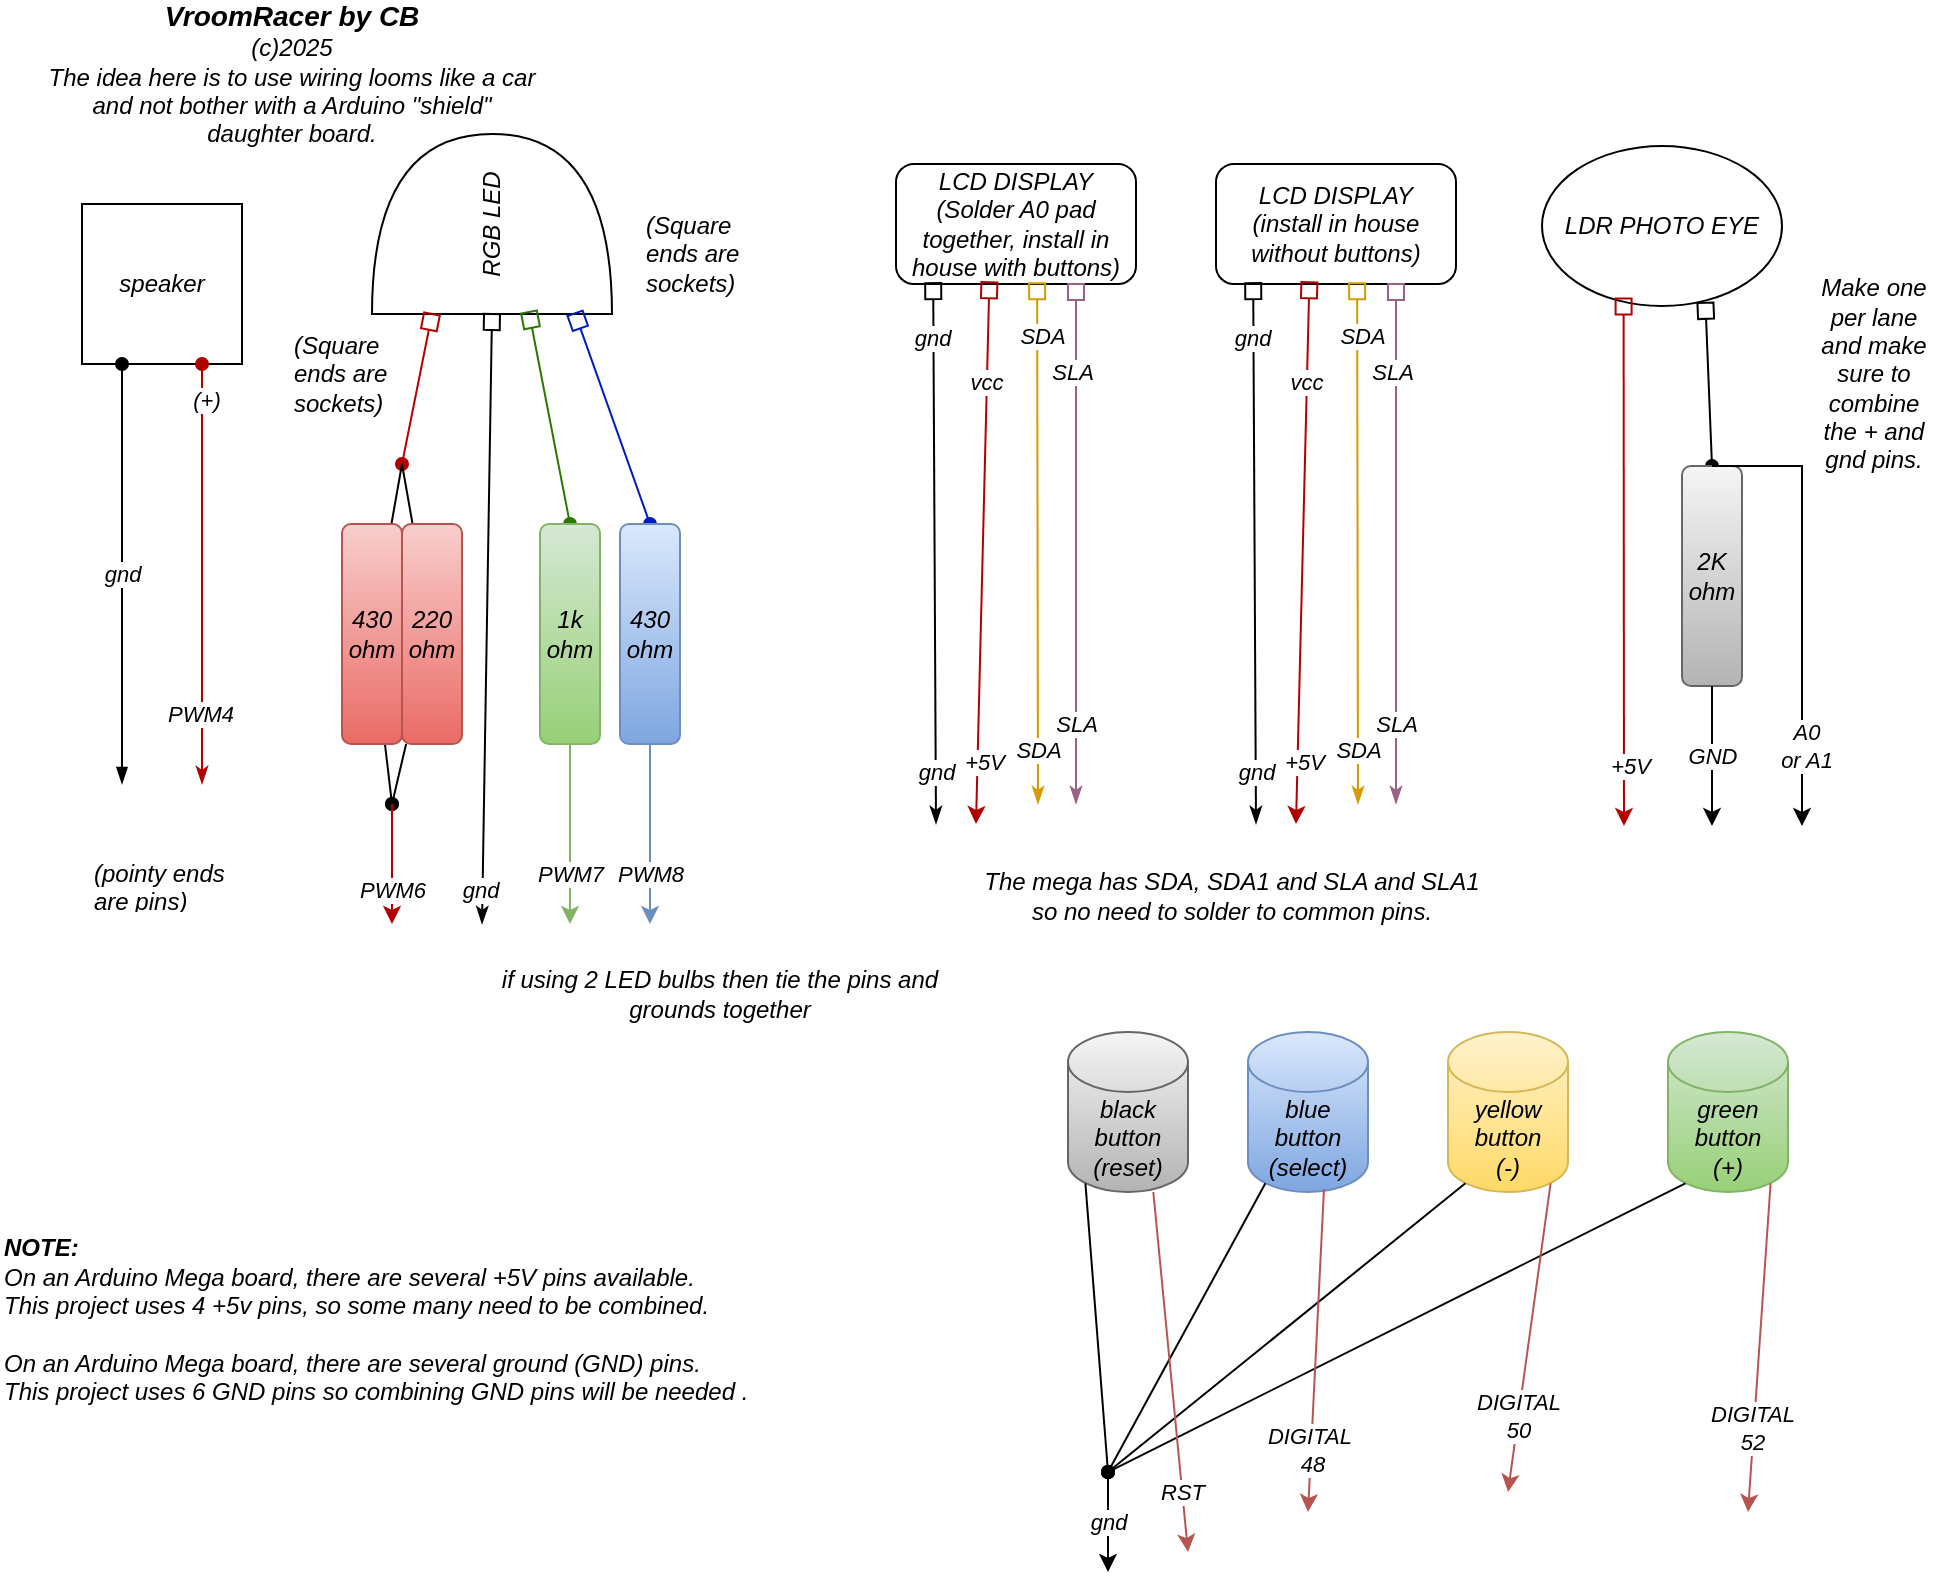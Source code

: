 <mxfile version="26.0.11">
  <diagram name="Page-1" id="7e0a89b8-554c-2b80-1dc8-d5c74ca68de4">
    <mxGraphModel dx="1123" dy="650" grid="1" gridSize="10" guides="1" tooltips="1" connect="1" arrows="1" fold="1" page="1" pageScale="1" pageWidth="1100" pageHeight="850" background="none" math="0" shadow="0">
      <root>
        <mxCell id="0" />
        <mxCell id="1" parent="0" />
        <mxCell id="Iguv0Rym8qk7PCE48m6h-1" value="&lt;div&gt;&lt;br&gt;&lt;/div&gt;speaker&lt;div&gt;&lt;br&gt;&lt;/div&gt;" style="whiteSpace=wrap;html=1;aspect=fixed;fontStyle=2" parent="1" vertex="1">
          <mxGeometry x="74" y="119" width="80" height="80" as="geometry" />
        </mxCell>
        <mxCell id="Iguv0Rym8qk7PCE48m6h-2" value="gnd" style="endArrow=oval;html=1;rounded=0;entryX=0.25;entryY=1;entryDx=0;entryDy=0;startArrow=blockThin;startFill=1;endFill=1;fontStyle=2" parent="1" target="Iguv0Rym8qk7PCE48m6h-1" edge="1">
          <mxGeometry width="50" height="50" relative="1" as="geometry">
            <mxPoint x="94" y="409" as="sourcePoint" />
            <mxPoint x="144" y="359" as="targetPoint" />
          </mxGeometry>
        </mxCell>
        <mxCell id="Iguv0Rym8qk7PCE48m6h-3" value="" style="endArrow=oval;html=1;rounded=0;entryX=0.75;entryY=1;entryDx=0;entryDy=0;fillColor=#e51400;strokeColor=#B20000;startArrow=classicThin;startFill=1;endFill=1;fontStyle=2" parent="1" target="Iguv0Rym8qk7PCE48m6h-1" edge="1">
          <mxGeometry width="50" height="50" relative="1" as="geometry">
            <mxPoint x="134" y="409" as="sourcePoint" />
            <mxPoint x="184" y="359" as="targetPoint" />
          </mxGeometry>
        </mxCell>
        <mxCell id="Iguv0Rym8qk7PCE48m6h-4" value="(+)" style="edgeLabel;html=1;align=center;verticalAlign=middle;resizable=0;points=[];fontStyle=2" parent="Iguv0Rym8qk7PCE48m6h-3" vertex="1" connectable="0">
          <mxGeometry x="0.829" y="-2" relative="1" as="geometry">
            <mxPoint as="offset" />
          </mxGeometry>
        </mxCell>
        <mxCell id="Iguv0Rym8qk7PCE48m6h-175" value="PWM4" style="edgeLabel;html=1;align=center;verticalAlign=middle;resizable=0;points=[];fontStyle=2" parent="Iguv0Rym8qk7PCE48m6h-3" vertex="1" connectable="0">
          <mxGeometry x="-0.663" y="1" relative="1" as="geometry">
            <mxPoint as="offset" />
          </mxGeometry>
        </mxCell>
        <mxCell id="Iguv0Rym8qk7PCE48m6h-7" value="RGB LED" style="shape=or;whiteSpace=wrap;html=1;rotation=-90;fontStyle=2" parent="1" vertex="1">
          <mxGeometry x="234" y="69" width="90" height="120" as="geometry" />
        </mxCell>
        <mxCell id="Iguv0Rym8qk7PCE48m6h-12" value="" style="endArrow=box;startArrow=oval;html=1;rounded=0;startFill=1;endFill=0;entryX=0;entryY=0.25;entryDx=0;entryDy=0;entryPerimeter=0;fillColor=#e51400;strokeColor=#B20000;fontStyle=2" parent="1" target="Iguv0Rym8qk7PCE48m6h-7" edge="1">
          <mxGeometry width="50" height="50" relative="1" as="geometry">
            <mxPoint x="234" y="249" as="sourcePoint" />
            <mxPoint x="224" y="209" as="targetPoint" />
          </mxGeometry>
        </mxCell>
        <mxCell id="Iguv0Rym8qk7PCE48m6h-14" value="" style="endArrow=box;startArrow=classicThin;html=1;rounded=0;startFill=1;endFill=0;entryX=0;entryY=0.5;entryDx=0;entryDy=0;entryPerimeter=0;fontStyle=2" parent="1" target="Iguv0Rym8qk7PCE48m6h-7" edge="1">
          <mxGeometry width="50" height="50" relative="1" as="geometry">
            <mxPoint x="274" y="479" as="sourcePoint" />
            <mxPoint x="244" y="219" as="targetPoint" />
          </mxGeometry>
        </mxCell>
        <mxCell id="Iguv0Rym8qk7PCE48m6h-39" value="gnd" style="edgeLabel;html=1;align=center;verticalAlign=middle;resizable=0;points=[];fontStyle=2" parent="Iguv0Rym8qk7PCE48m6h-14" vertex="1" connectable="0">
          <mxGeometry x="-0.889" y="2" relative="1" as="geometry">
            <mxPoint as="offset" />
          </mxGeometry>
        </mxCell>
        <mxCell id="Iguv0Rym8qk7PCE48m6h-15" value="" style="endArrow=box;startArrow=oval;html=1;rounded=0;startFill=1;endFill=0;entryX=0.011;entryY=0.654;entryDx=0;entryDy=0;entryPerimeter=0;fillColor=#60a917;strokeColor=#2D7600;exitX=0.5;exitY=0;exitDx=0;exitDy=0;fontStyle=2" parent="1" source="Iguv0Rym8qk7PCE48m6h-21" target="Iguv0Rym8qk7PCE48m6h-7" edge="1">
          <mxGeometry width="50" height="50" relative="1" as="geometry">
            <mxPoint x="294" y="249" as="sourcePoint" />
            <mxPoint x="264" y="219" as="targetPoint" />
          </mxGeometry>
        </mxCell>
        <mxCell id="Iguv0Rym8qk7PCE48m6h-16" value="" style="endArrow=box;startArrow=oval;html=1;rounded=0;startFill=1;endFill=0;entryX=0.004;entryY=0.846;entryDx=0;entryDy=0;entryPerimeter=0;fillColor=#0050ef;strokeColor=#001DBC;exitX=0.5;exitY=0;exitDx=0;exitDy=0;fontStyle=2" parent="1" source="Iguv0Rym8qk7PCE48m6h-22" target="Iguv0Rym8qk7PCE48m6h-7" edge="1">
          <mxGeometry width="50" height="50" relative="1" as="geometry">
            <mxPoint x="324" y="249" as="sourcePoint" />
            <mxPoint x="284" y="219" as="targetPoint" />
          </mxGeometry>
        </mxCell>
        <mxCell id="Iguv0Rym8qk7PCE48m6h-19" style="rounded=0;orthogonalLoop=1;jettySize=auto;html=1;endArrow=none;startFill=0;fontStyle=2" parent="1" source="Iguv0Rym8qk7PCE48m6h-17" edge="1">
          <mxGeometry relative="1" as="geometry">
            <mxPoint x="234" y="249" as="targetPoint" />
          </mxGeometry>
        </mxCell>
        <mxCell id="Iguv0Rym8qk7PCE48m6h-33" style="rounded=0;orthogonalLoop=1;jettySize=auto;html=1;entryX=0.5;entryY=0;entryDx=0;entryDy=0;endArrow=oval;endFill=1;fontStyle=2" parent="1" source="Iguv0Rym8qk7PCE48m6h-17" edge="1">
          <mxGeometry relative="1" as="geometry">
            <mxPoint x="229" y="419" as="targetPoint" />
          </mxGeometry>
        </mxCell>
        <mxCell id="Iguv0Rym8qk7PCE48m6h-17" value="430&lt;div&gt;ohm&lt;/div&gt;" style="rounded=1;whiteSpace=wrap;html=1;fillColor=#f8cecc;gradientColor=#ea6b66;strokeColor=#b85450;fontStyle=2" parent="1" vertex="1">
          <mxGeometry x="204" y="279" width="30" height="110" as="geometry" />
        </mxCell>
        <mxCell id="Iguv0Rym8qk7PCE48m6h-20" style="rounded=0;orthogonalLoop=1;jettySize=auto;html=1;endArrow=none;startFill=0;fontStyle=2" parent="1" source="Iguv0Rym8qk7PCE48m6h-18" edge="1">
          <mxGeometry relative="1" as="geometry">
            <mxPoint x="234" y="249" as="targetPoint" />
          </mxGeometry>
        </mxCell>
        <mxCell id="Iguv0Rym8qk7PCE48m6h-34" style="rounded=0;orthogonalLoop=1;jettySize=auto;html=1;entryX=0.5;entryY=0;entryDx=0;entryDy=0;endArrow=oval;endFill=1;fontStyle=2" parent="1" source="Iguv0Rym8qk7PCE48m6h-18" edge="1">
          <mxGeometry relative="1" as="geometry">
            <mxPoint x="229" y="419" as="targetPoint" />
          </mxGeometry>
        </mxCell>
        <mxCell id="Iguv0Rym8qk7PCE48m6h-18" value="220&lt;div&gt;ohm&lt;/div&gt;" style="rounded=1;whiteSpace=wrap;html=1;fillColor=#f8cecc;gradientColor=#ea6b66;strokeColor=#b85450;fontStyle=2" parent="1" vertex="1">
          <mxGeometry x="234" y="279" width="30" height="110" as="geometry" />
        </mxCell>
        <mxCell id="Iguv0Rym8qk7PCE48m6h-21" value="1k&lt;div&gt;ohm&lt;/div&gt;" style="rounded=1;whiteSpace=wrap;html=1;fillColor=#d5e8d4;gradientColor=#97d077;strokeColor=#82b366;fontStyle=2" parent="1" vertex="1">
          <mxGeometry x="303" y="279" width="30" height="110" as="geometry" />
        </mxCell>
        <mxCell id="Iguv0Rym8qk7PCE48m6h-22" value="430&lt;div&gt;ohm&lt;/div&gt;" style="rounded=1;whiteSpace=wrap;html=1;fillColor=#dae8fc;gradientColor=#7ea6e0;strokeColor=#6c8ebf;fontStyle=2" parent="1" vertex="1">
          <mxGeometry x="343" y="279" width="30" height="110" as="geometry" />
        </mxCell>
        <mxCell id="Iguv0Rym8qk7PCE48m6h-32" value="" style="endArrow=classic;html=1;rounded=0;fillColor=#e51400;strokeColor=#B20000;fontStyle=2" parent="1" edge="1">
          <mxGeometry width="50" height="50" relative="1" as="geometry">
            <mxPoint x="229" y="419" as="sourcePoint" />
            <mxPoint x="229" y="479" as="targetPoint" />
          </mxGeometry>
        </mxCell>
        <mxCell id="Iguv0Rym8qk7PCE48m6h-36" value="PWM6" style="edgeLabel;html=1;align=center;verticalAlign=middle;resizable=0;points=[];fontStyle=2" parent="Iguv0Rym8qk7PCE48m6h-32" vertex="1" connectable="0">
          <mxGeometry x="0.44" relative="1" as="geometry">
            <mxPoint as="offset" />
          </mxGeometry>
        </mxCell>
        <mxCell id="Iguv0Rym8qk7PCE48m6h-61" value="if using 2 LED bulbs then tie the pins and grounds together" style="text;html=1;align=center;verticalAlign=middle;whiteSpace=wrap;rounded=0;fontStyle=2" parent="1" vertex="1">
          <mxGeometry x="273" y="499" width="240" height="30" as="geometry" />
        </mxCell>
        <mxCell id="Iguv0Rym8qk7PCE48m6h-62" value="LCD DISPLAY&lt;div&gt;(Solder A0 pad together, install in house with buttons)&lt;/div&gt;" style="rounded=1;whiteSpace=wrap;html=1;fontStyle=2" parent="1" vertex="1">
          <mxGeometry x="481" y="99" width="120" height="60" as="geometry" />
        </mxCell>
        <mxCell id="Iguv0Rym8qk7PCE48m6h-64" value="(Square ends are sockets)" style="text;strokeColor=none;fillColor=none;align=left;verticalAlign=middle;spacingLeft=4;spacingRight=4;overflow=hidden;points=[[0,0.5],[1,0.5]];portConstraint=eastwest;rotatable=0;whiteSpace=wrap;html=1;fontStyle=2" parent="1" vertex="1">
          <mxGeometry x="174" y="179" width="60" height="50" as="geometry" />
        </mxCell>
        <mxCell id="Iguv0Rym8qk7PCE48m6h-65" value="&lt;span&gt;(pointy ends are pins)&lt;/span&gt;" style="text;strokeColor=none;fillColor=none;align=left;verticalAlign=middle;spacingLeft=4;spacingRight=4;overflow=hidden;points=[[0,0.5],[1,0.5]];portConstraint=eastwest;rotatable=0;whiteSpace=wrap;html=1;fontStyle=2" parent="1" vertex="1">
          <mxGeometry x="74" y="444" width="80" height="30" as="geometry" />
        </mxCell>
        <mxCell id="Iguv0Rym8qk7PCE48m6h-67" value="" style="endArrow=classic;html=1;rounded=0;fillColor=#d5e8d4;strokeColor=#82b366;exitX=0.5;exitY=1;exitDx=0;exitDy=0;gradientColor=#97d077;fontStyle=2" parent="1" source="Iguv0Rym8qk7PCE48m6h-21" edge="1">
          <mxGeometry width="50" height="50" relative="1" as="geometry">
            <mxPoint x="239" y="429" as="sourcePoint" />
            <mxPoint x="318" y="479" as="targetPoint" />
          </mxGeometry>
        </mxCell>
        <mxCell id="Iguv0Rym8qk7PCE48m6h-68" value="PWM7" style="edgeLabel;html=1;align=center;verticalAlign=middle;resizable=0;points=[];fontStyle=2" parent="Iguv0Rym8qk7PCE48m6h-67" vertex="1" connectable="0">
          <mxGeometry x="0.44" relative="1" as="geometry">
            <mxPoint as="offset" />
          </mxGeometry>
        </mxCell>
        <mxCell id="Iguv0Rym8qk7PCE48m6h-69" value="" style="endArrow=classic;html=1;rounded=0;fillColor=#dae8fc;strokeColor=#6c8ebf;exitX=0.5;exitY=1;exitDx=0;exitDy=0;gradientColor=#7ea6e0;fontStyle=2" parent="1" source="Iguv0Rym8qk7PCE48m6h-22" edge="1">
          <mxGeometry width="50" height="50" relative="1" as="geometry">
            <mxPoint x="328" y="399" as="sourcePoint" />
            <mxPoint x="358" y="479" as="targetPoint" />
          </mxGeometry>
        </mxCell>
        <mxCell id="Iguv0Rym8qk7PCE48m6h-70" value="PWM8" style="edgeLabel;html=1;align=center;verticalAlign=middle;resizable=0;points=[];fontStyle=2" parent="Iguv0Rym8qk7PCE48m6h-69" vertex="1" connectable="0">
          <mxGeometry x="0.44" relative="1" as="geometry">
            <mxPoint as="offset" />
          </mxGeometry>
        </mxCell>
        <mxCell id="Iguv0Rym8qk7PCE48m6h-108" value="(Square ends are sockets)" style="text;strokeColor=none;fillColor=none;align=left;verticalAlign=middle;spacingLeft=4;spacingRight=4;overflow=hidden;points=[[0,0.5],[1,0.5]];portConstraint=eastwest;rotatable=0;whiteSpace=wrap;html=1;fontStyle=2" parent="1" vertex="1">
          <mxGeometry x="350" y="119" width="60" height="50" as="geometry" />
        </mxCell>
        <mxCell id="Iguv0Rym8qk7PCE48m6h-113" value="" style="endArrow=box;startArrow=classic;html=1;rounded=0;startFill=1;endFill=0;entryX=0.389;entryY=0.985;entryDx=0;entryDy=0;fillColor=#e51400;strokeColor=#B20000;entryPerimeter=0;fontStyle=2" parent="1" target="Iguv0Rym8qk7PCE48m6h-62" edge="1">
          <mxGeometry width="50" height="50" relative="1" as="geometry">
            <mxPoint x="521" y="429" as="sourcePoint" />
            <mxPoint x="316" y="194" as="targetPoint" />
          </mxGeometry>
        </mxCell>
        <mxCell id="Iguv0Rym8qk7PCE48m6h-123" value="vcc" style="edgeLabel;html=1;align=center;verticalAlign=middle;resizable=0;points=[];fontStyle=2" parent="Iguv0Rym8qk7PCE48m6h-113" vertex="1" connectable="0">
          <mxGeometry x="0.635" y="1" relative="1" as="geometry">
            <mxPoint as="offset" />
          </mxGeometry>
        </mxCell>
        <mxCell id="Iguv0Rym8qk7PCE48m6h-133" value="+5V" style="edgeLabel;html=1;align=center;verticalAlign=middle;resizable=0;points=[];fontStyle=2" parent="Iguv0Rym8qk7PCE48m6h-113" vertex="1" connectable="0">
          <mxGeometry x="-0.771" y="-3" relative="1" as="geometry">
            <mxPoint as="offset" />
          </mxGeometry>
        </mxCell>
        <mxCell id="Iguv0Rym8qk7PCE48m6h-114" value="" style="endArrow=box;startArrow=classicThin;html=1;rounded=0;startFill=1;endFill=0;entryX=0.155;entryY=0.993;entryDx=0;entryDy=0;entryPerimeter=0;fontStyle=2" parent="1" target="Iguv0Rym8qk7PCE48m6h-62" edge="1">
          <mxGeometry width="50" height="50" relative="1" as="geometry">
            <mxPoint x="501" y="429" as="sourcePoint" />
            <mxPoint x="346" y="194" as="targetPoint" />
          </mxGeometry>
        </mxCell>
        <mxCell id="Iguv0Rym8qk7PCE48m6h-124" value="gnd" style="edgeLabel;html=1;align=center;verticalAlign=middle;resizable=0;points=[];fontStyle=2" parent="Iguv0Rym8qk7PCE48m6h-114" vertex="1" connectable="0">
          <mxGeometry x="0.799" y="1" relative="1" as="geometry">
            <mxPoint as="offset" />
          </mxGeometry>
        </mxCell>
        <mxCell id="Iguv0Rym8qk7PCE48m6h-132" value="gnd" style="edgeLabel;html=1;align=center;verticalAlign=middle;resizable=0;points=[];fontStyle=2" parent="Iguv0Rym8qk7PCE48m6h-114" vertex="1" connectable="0">
          <mxGeometry x="-0.808" relative="1" as="geometry">
            <mxPoint as="offset" />
          </mxGeometry>
        </mxCell>
        <mxCell id="Iguv0Rym8qk7PCE48m6h-117" value="" style="endArrow=box;startArrow=classicThin;html=1;rounded=0;startFill=1;endFill=0;fillColor=#e6d0de;gradientColor=#d5739d;strokeColor=#996185;entryX=0.75;entryY=1;entryDx=0;entryDy=0;fontStyle=2" parent="1" target="Iguv0Rym8qk7PCE48m6h-62" edge="1">
          <mxGeometry width="50" height="50" relative="1" as="geometry">
            <mxPoint x="571" y="419" as="sourcePoint" />
            <mxPoint x="572" y="159" as="targetPoint" />
          </mxGeometry>
        </mxCell>
        <mxCell id="Iguv0Rym8qk7PCE48m6h-125" value="SLA" style="edgeLabel;html=1;align=center;verticalAlign=middle;resizable=0;points=[];fontStyle=2" parent="Iguv0Rym8qk7PCE48m6h-117" vertex="1" connectable="0">
          <mxGeometry x="0.662" y="2" relative="1" as="geometry">
            <mxPoint as="offset" />
          </mxGeometry>
        </mxCell>
        <mxCell id="Iguv0Rym8qk7PCE48m6h-135" value="SLA" style="edgeLabel;html=1;align=center;verticalAlign=middle;resizable=0;points=[];fontStyle=2" parent="Iguv0Rym8qk7PCE48m6h-117" vertex="1" connectable="0">
          <mxGeometry x="-0.692" relative="1" as="geometry">
            <mxPoint as="offset" />
          </mxGeometry>
        </mxCell>
        <mxCell id="Iguv0Rym8qk7PCE48m6h-122" value="" style="endArrow=box;startArrow=classicThin;html=1;rounded=0;startFill=1;endFill=0;fillColor=#ffcd28;gradientColor=#ffa500;strokeColor=#d79b00;entryX=0.588;entryY=0.993;entryDx=0;entryDy=0;entryPerimeter=0;fontStyle=2" parent="1" target="Iguv0Rym8qk7PCE48m6h-62" edge="1">
          <mxGeometry width="50" height="50" relative="1" as="geometry">
            <mxPoint x="552" y="419" as="sourcePoint" />
            <mxPoint x="582" y="169" as="targetPoint" />
          </mxGeometry>
        </mxCell>
        <mxCell id="Iguv0Rym8qk7PCE48m6h-126" value="SDA" style="edgeLabel;html=1;align=center;verticalAlign=middle;resizable=0;points=[];fontStyle=2" parent="Iguv0Rym8qk7PCE48m6h-122" vertex="1" connectable="0">
          <mxGeometry x="0.801" y="-2" relative="1" as="geometry">
            <mxPoint as="offset" />
          </mxGeometry>
        </mxCell>
        <mxCell id="Iguv0Rym8qk7PCE48m6h-134" value="SDA" style="edgeLabel;html=1;align=center;verticalAlign=middle;resizable=0;points=[];fontStyle=2" parent="Iguv0Rym8qk7PCE48m6h-122" vertex="1" connectable="0">
          <mxGeometry x="-0.793" relative="1" as="geometry">
            <mxPoint as="offset" />
          </mxGeometry>
        </mxCell>
        <mxCell id="Iguv0Rym8qk7PCE48m6h-136" value="LCD DISPLAY&lt;div&gt;(install in house without buttons)&lt;/div&gt;" style="rounded=1;whiteSpace=wrap;html=1;fontStyle=2" parent="1" vertex="1">
          <mxGeometry x="641" y="99" width="120" height="60" as="geometry" />
        </mxCell>
        <mxCell id="Iguv0Rym8qk7PCE48m6h-137" value="" style="endArrow=box;startArrow=classic;html=1;rounded=0;startFill=1;endFill=0;entryX=0.389;entryY=0.985;entryDx=0;entryDy=0;fillColor=#e51400;strokeColor=#B20000;entryPerimeter=0;fontStyle=2" parent="1" target="Iguv0Rym8qk7PCE48m6h-136" edge="1">
          <mxGeometry width="50" height="50" relative="1" as="geometry">
            <mxPoint x="681" y="429" as="sourcePoint" />
            <mxPoint x="476" y="194" as="targetPoint" />
          </mxGeometry>
        </mxCell>
        <mxCell id="Iguv0Rym8qk7PCE48m6h-138" value="vcc" style="edgeLabel;html=1;align=center;verticalAlign=middle;resizable=0;points=[];fontStyle=2" parent="Iguv0Rym8qk7PCE48m6h-137" vertex="1" connectable="0">
          <mxGeometry x="0.635" y="1" relative="1" as="geometry">
            <mxPoint as="offset" />
          </mxGeometry>
        </mxCell>
        <mxCell id="Iguv0Rym8qk7PCE48m6h-139" value="+5V" style="edgeLabel;html=1;align=center;verticalAlign=middle;resizable=0;points=[];fontStyle=2" parent="Iguv0Rym8qk7PCE48m6h-137" vertex="1" connectable="0">
          <mxGeometry x="-0.771" y="-3" relative="1" as="geometry">
            <mxPoint as="offset" />
          </mxGeometry>
        </mxCell>
        <mxCell id="Iguv0Rym8qk7PCE48m6h-140" value="" style="endArrow=box;startArrow=classicThin;html=1;rounded=0;startFill=1;endFill=0;entryX=0.155;entryY=0.993;entryDx=0;entryDy=0;entryPerimeter=0;fontStyle=2" parent="1" target="Iguv0Rym8qk7PCE48m6h-136" edge="1">
          <mxGeometry width="50" height="50" relative="1" as="geometry">
            <mxPoint x="661" y="429" as="sourcePoint" />
            <mxPoint x="506" y="194" as="targetPoint" />
          </mxGeometry>
        </mxCell>
        <mxCell id="Iguv0Rym8qk7PCE48m6h-141" value="gnd" style="edgeLabel;html=1;align=center;verticalAlign=middle;resizable=0;points=[];fontStyle=2" parent="Iguv0Rym8qk7PCE48m6h-140" vertex="1" connectable="0">
          <mxGeometry x="0.799" y="1" relative="1" as="geometry">
            <mxPoint as="offset" />
          </mxGeometry>
        </mxCell>
        <mxCell id="Iguv0Rym8qk7PCE48m6h-142" value="gnd" style="edgeLabel;html=1;align=center;verticalAlign=middle;resizable=0;points=[];fontStyle=2" parent="Iguv0Rym8qk7PCE48m6h-140" vertex="1" connectable="0">
          <mxGeometry x="-0.808" relative="1" as="geometry">
            <mxPoint as="offset" />
          </mxGeometry>
        </mxCell>
        <mxCell id="Iguv0Rym8qk7PCE48m6h-143" value="" style="endArrow=box;startArrow=classicThin;html=1;rounded=0;startFill=1;endFill=0;fillColor=#e6d0de;gradientColor=#d5739d;strokeColor=#996185;entryX=0.75;entryY=1;entryDx=0;entryDy=0;fontStyle=2" parent="1" target="Iguv0Rym8qk7PCE48m6h-136" edge="1">
          <mxGeometry width="50" height="50" relative="1" as="geometry">
            <mxPoint x="731" y="419" as="sourcePoint" />
            <mxPoint x="732" y="159" as="targetPoint" />
          </mxGeometry>
        </mxCell>
        <mxCell id="Iguv0Rym8qk7PCE48m6h-144" value="SLA" style="edgeLabel;html=1;align=center;verticalAlign=middle;resizable=0;points=[];fontStyle=2" parent="Iguv0Rym8qk7PCE48m6h-143" vertex="1" connectable="0">
          <mxGeometry x="0.662" y="2" relative="1" as="geometry">
            <mxPoint as="offset" />
          </mxGeometry>
        </mxCell>
        <mxCell id="Iguv0Rym8qk7PCE48m6h-145" value="SLA" style="edgeLabel;html=1;align=center;verticalAlign=middle;resizable=0;points=[];fontStyle=2" parent="Iguv0Rym8qk7PCE48m6h-143" vertex="1" connectable="0">
          <mxGeometry x="-0.692" relative="1" as="geometry">
            <mxPoint as="offset" />
          </mxGeometry>
        </mxCell>
        <mxCell id="Iguv0Rym8qk7PCE48m6h-146" value="" style="endArrow=box;startArrow=classicThin;html=1;rounded=0;startFill=1;endFill=0;fillColor=#ffcd28;gradientColor=#ffa500;strokeColor=#d79b00;entryX=0.588;entryY=0.993;entryDx=0;entryDy=0;entryPerimeter=0;fontStyle=2" parent="1" target="Iguv0Rym8qk7PCE48m6h-136" edge="1">
          <mxGeometry width="50" height="50" relative="1" as="geometry">
            <mxPoint x="712" y="419" as="sourcePoint" />
            <mxPoint x="742" y="169" as="targetPoint" />
          </mxGeometry>
        </mxCell>
        <mxCell id="Iguv0Rym8qk7PCE48m6h-147" value="SDA" style="edgeLabel;html=1;align=center;verticalAlign=middle;resizable=0;points=[];fontStyle=2" parent="Iguv0Rym8qk7PCE48m6h-146" vertex="1" connectable="0">
          <mxGeometry x="0.801" y="-2" relative="1" as="geometry">
            <mxPoint as="offset" />
          </mxGeometry>
        </mxCell>
        <mxCell id="Iguv0Rym8qk7PCE48m6h-148" value="SDA" style="edgeLabel;html=1;align=center;verticalAlign=middle;resizable=0;points=[];fontStyle=2" parent="Iguv0Rym8qk7PCE48m6h-146" vertex="1" connectable="0">
          <mxGeometry x="-0.793" relative="1" as="geometry">
            <mxPoint as="offset" />
          </mxGeometry>
        </mxCell>
        <mxCell id="Iguv0Rym8qk7PCE48m6h-149" value="black&lt;div&gt;button&lt;/div&gt;&lt;div&gt;(reset)&lt;/div&gt;" style="shape=cylinder3;whiteSpace=wrap;html=1;boundedLbl=1;backgroundOutline=1;size=15;fillColor=#f5f5f5;gradientColor=#b3b3b3;strokeColor=#666666;fontStyle=2" parent="1" vertex="1">
          <mxGeometry x="567" y="533" width="60" height="80" as="geometry" />
        </mxCell>
        <mxCell id="Iguv0Rym8qk7PCE48m6h-150" value="blue button&lt;div&gt;(select)&lt;/div&gt;" style="shape=cylinder3;whiteSpace=wrap;html=1;boundedLbl=1;backgroundOutline=1;size=15;fillColor=#dae8fc;gradientColor=#7ea6e0;strokeColor=#6c8ebf;fontStyle=2" parent="1" vertex="1">
          <mxGeometry x="657" y="533" width="60" height="80" as="geometry" />
        </mxCell>
        <mxCell id="Iguv0Rym8qk7PCE48m6h-151" value="yellow button&lt;div&gt;(-)&lt;/div&gt;" style="shape=cylinder3;whiteSpace=wrap;html=1;boundedLbl=1;backgroundOutline=1;size=15;fillColor=#fff2cc;gradientColor=#ffd966;strokeColor=#d6b656;fontStyle=2" parent="1" vertex="1">
          <mxGeometry x="757" y="533" width="60" height="80" as="geometry" />
        </mxCell>
        <mxCell id="Iguv0Rym8qk7PCE48m6h-152" value="green button&lt;div&gt;(+)&lt;/div&gt;" style="shape=cylinder3;whiteSpace=wrap;html=1;boundedLbl=1;backgroundOutline=1;size=15;fillColor=#d5e8d4;gradientColor=#97d077;strokeColor=#82b366;fontStyle=2" parent="1" vertex="1">
          <mxGeometry x="867" y="533" width="60" height="80" as="geometry" />
        </mxCell>
        <mxCell id="Iguv0Rym8qk7PCE48m6h-161" value="" style="endArrow=oval;html=1;rounded=0;exitX=0.145;exitY=1;exitDx=0;exitDy=-4.35;exitPerimeter=0;endFill=1;fontStyle=2" parent="1" source="Iguv0Rym8qk7PCE48m6h-149" edge="1">
          <mxGeometry width="50" height="50" relative="1" as="geometry">
            <mxPoint x="557" y="743" as="sourcePoint" />
            <mxPoint x="587" y="753" as="targetPoint" />
          </mxGeometry>
        </mxCell>
        <mxCell id="Iguv0Rym8qk7PCE48m6h-162" value="" style="endArrow=oval;html=1;rounded=0;exitX=0.145;exitY=1;exitDx=0;exitDy=-4.35;exitPerimeter=0;endFill=1;fontStyle=2" parent="1" source="Iguv0Rym8qk7PCE48m6h-150" edge="1">
          <mxGeometry width="50" height="50" relative="1" as="geometry">
            <mxPoint x="586" y="619" as="sourcePoint" />
            <mxPoint x="587" y="753" as="targetPoint" />
          </mxGeometry>
        </mxCell>
        <mxCell id="Iguv0Rym8qk7PCE48m6h-163" value="" style="endArrow=oval;html=1;rounded=0;exitX=0.145;exitY=1;exitDx=0;exitDy=-4.35;exitPerimeter=0;endFill=1;fontStyle=2" parent="1" source="Iguv0Rym8qk7PCE48m6h-151" edge="1">
          <mxGeometry width="50" height="50" relative="1" as="geometry">
            <mxPoint x="676" y="619" as="sourcePoint" />
            <mxPoint x="587" y="753" as="targetPoint" />
          </mxGeometry>
        </mxCell>
        <mxCell id="Iguv0Rym8qk7PCE48m6h-164" value="" style="endArrow=oval;html=1;rounded=0;exitX=0.145;exitY=1;exitDx=0;exitDy=-4.35;exitPerimeter=0;endFill=1;fontStyle=2" parent="1" source="Iguv0Rym8qk7PCE48m6h-152" edge="1">
          <mxGeometry width="50" height="50" relative="1" as="geometry">
            <mxPoint x="776" y="619" as="sourcePoint" />
            <mxPoint x="587" y="753" as="targetPoint" />
          </mxGeometry>
        </mxCell>
        <mxCell id="Iguv0Rym8qk7PCE48m6h-165" value="gnd" style="endArrow=classic;html=1;rounded=0;fontStyle=2" parent="1" edge="1">
          <mxGeometry width="50" height="50" relative="1" as="geometry">
            <mxPoint x="587" y="753" as="sourcePoint" />
            <mxPoint x="587" y="803" as="targetPoint" />
          </mxGeometry>
        </mxCell>
        <mxCell id="Iguv0Rym8qk7PCE48m6h-166" value="" style="endArrow=classic;html=1;rounded=0;exitX=0.711;exitY=1;exitDx=0;exitDy=0;exitPerimeter=0;fillColor=#f8cecc;gradientColor=#ea6b66;strokeColor=#b85450;fontStyle=2" parent="1" source="Iguv0Rym8qk7PCE48m6h-149" edge="1">
          <mxGeometry width="50" height="50" relative="1" as="geometry">
            <mxPoint x="717" y="783" as="sourcePoint" />
            <mxPoint x="627" y="793" as="targetPoint" />
          </mxGeometry>
        </mxCell>
        <mxCell id="Iguv0Rym8qk7PCE48m6h-170" value="RST" style="edgeLabel;html=1;align=center;verticalAlign=middle;resizable=0;points=[];fontStyle=2" parent="Iguv0Rym8qk7PCE48m6h-166" vertex="1" connectable="0">
          <mxGeometry x="0.667" relative="1" as="geometry">
            <mxPoint as="offset" />
          </mxGeometry>
        </mxCell>
        <mxCell id="Iguv0Rym8qk7PCE48m6h-167" value="" style="endArrow=classic;html=1;rounded=0;exitX=0.633;exitY=0.983;exitDx=0;exitDy=0;exitPerimeter=0;fillColor=#f8cecc;gradientColor=#ea6b66;strokeColor=#b85450;fontStyle=2" parent="1" source="Iguv0Rym8qk7PCE48m6h-150" edge="1">
          <mxGeometry width="50" height="50" relative="1" as="geometry">
            <mxPoint x="620" y="623" as="sourcePoint" />
            <mxPoint x="687" y="773" as="targetPoint" />
          </mxGeometry>
        </mxCell>
        <mxCell id="Iguv0Rym8qk7PCE48m6h-171" value="DIGITAL&amp;nbsp;&lt;div&gt;48&lt;/div&gt;" style="edgeLabel;html=1;align=center;verticalAlign=middle;resizable=0;points=[];fontStyle=2" parent="Iguv0Rym8qk7PCE48m6h-167" vertex="1" connectable="0">
          <mxGeometry x="0.603" relative="1" as="geometry">
            <mxPoint y="1" as="offset" />
          </mxGeometry>
        </mxCell>
        <mxCell id="Iguv0Rym8qk7PCE48m6h-168" value="" style="endArrow=classic;html=1;rounded=0;exitX=0.855;exitY=1;exitDx=0;exitDy=-4.35;exitPerimeter=0;fillColor=#f8cecc;gradientColor=#ea6b66;strokeColor=#b85450;fontStyle=2" parent="1" source="Iguv0Rym8qk7PCE48m6h-151" edge="1">
          <mxGeometry width="50" height="50" relative="1" as="geometry">
            <mxPoint x="705" y="622" as="sourcePoint" />
            <mxPoint x="787" y="763" as="targetPoint" />
          </mxGeometry>
        </mxCell>
        <mxCell id="Iguv0Rym8qk7PCE48m6h-172" value="DIGITAL&lt;div&gt;50&lt;/div&gt;" style="edgeLabel;html=1;align=center;verticalAlign=middle;resizable=0;points=[];fontStyle=2" parent="Iguv0Rym8qk7PCE48m6h-168" vertex="1" connectable="0">
          <mxGeometry x="0.508" relative="1" as="geometry">
            <mxPoint as="offset" />
          </mxGeometry>
        </mxCell>
        <mxCell id="Iguv0Rym8qk7PCE48m6h-169" value="" style="endArrow=classic;html=1;rounded=0;exitX=0.855;exitY=1;exitDx=0;exitDy=-4.35;exitPerimeter=0;fillColor=#f8cecc;gradientColor=#ea6b66;strokeColor=#b85450;fontStyle=2" parent="1" source="Iguv0Rym8qk7PCE48m6h-152" edge="1">
          <mxGeometry width="50" height="50" relative="1" as="geometry">
            <mxPoint x="809" y="626" as="sourcePoint" />
            <mxPoint x="907" y="773" as="targetPoint" />
          </mxGeometry>
        </mxCell>
        <mxCell id="Iguv0Rym8qk7PCE48m6h-173" value="DIGITAL&lt;div&gt;52&lt;/div&gt;" style="edgeLabel;html=1;align=center;verticalAlign=middle;resizable=0;points=[];fontStyle=2" parent="Iguv0Rym8qk7PCE48m6h-169" vertex="1" connectable="0">
          <mxGeometry x="0.49" y="-1" relative="1" as="geometry">
            <mxPoint as="offset" />
          </mxGeometry>
        </mxCell>
        <mxCell id="Iguv0Rym8qk7PCE48m6h-174" value="&lt;b&gt;&lt;font style=&quot;font-size: 14px;&quot;&gt;VroomRacer by CB&lt;/font&gt;&lt;/b&gt;&lt;div&gt;(c)2025&lt;/div&gt;&lt;div&gt;The idea here is to use wiring looms like a car and not bother with a Arduino &quot;shield&quot; daughter board.&lt;/div&gt;" style="text;html=1;align=center;verticalAlign=middle;whiteSpace=wrap;rounded=0;fontStyle=2" parent="1" vertex="1">
          <mxGeometry x="54" y="39" width="250" height="30" as="geometry" />
        </mxCell>
        <mxCell id="Iguv0Rym8qk7PCE48m6h-180" value="&lt;div&gt;&lt;div&gt;&lt;b&gt;NOTE:&lt;/b&gt;&lt;br&gt;On an Arduino Mega board, there are several +5V pins available.&amp;nbsp;&lt;/div&gt;&lt;div&gt;&lt;span style=&quot;background-color: transparent; color: light-dark(rgb(0, 0, 0), rgb(255, 255, 255));&quot;&gt;This project uses 4 +5v pins, so some many need to be combined.&lt;/span&gt;&lt;/div&gt;&lt;div&gt;&lt;span style=&quot;background-color: transparent; color: light-dark(rgb(0, 0, 0), rgb(255, 255, 255));&quot;&gt;&lt;br&gt;&lt;/span&gt;&lt;/div&gt;&lt;div&gt;&lt;span style=&quot;background-color: transparent; color: light-dark(rgb(0, 0, 0), rgb(255, 255, 255));&quot;&gt;On an Arduino Mega board, there are several ground (GND) pins.&amp;nbsp;&lt;/span&gt;&lt;/div&gt;&lt;/div&gt;&lt;div&gt;This project uses 6 GND pins so combining GND pins will be needed .&lt;br&gt;&lt;div&gt;&lt;br&gt;&lt;/div&gt;&lt;/div&gt;" style="text;html=1;align=left;verticalAlign=middle;whiteSpace=wrap;rounded=0;fontStyle=2" parent="1" vertex="1">
          <mxGeometry x="33" y="669" width="561" height="30" as="geometry" />
        </mxCell>
        <mxCell id="Iguv0Rym8qk7PCE48m6h-181" value="LDR PHOTO EYE" style="ellipse;whiteSpace=wrap;html=1;fontStyle=2" parent="1" vertex="1">
          <mxGeometry x="804" y="90" width="120" height="80" as="geometry" />
        </mxCell>
        <mxCell id="Iguv0Rym8qk7PCE48m6h-185" value="" style="endArrow=box;startArrow=classic;html=1;rounded=0;startFill=1;endFill=0;entryX=0.34;entryY=0.953;entryDx=0;entryDy=0;fillColor=#e51400;strokeColor=#B20000;entryPerimeter=0;fontStyle=2" parent="1" target="Iguv0Rym8qk7PCE48m6h-181" edge="1">
          <mxGeometry width="50" height="50" relative="1" as="geometry">
            <mxPoint x="845" y="430" as="sourcePoint" />
            <mxPoint x="655" y="168" as="targetPoint" />
          </mxGeometry>
        </mxCell>
        <mxCell id="Iguv0Rym8qk7PCE48m6h-187" value="+5V" style="edgeLabel;html=1;align=center;verticalAlign=middle;resizable=0;points=[];fontStyle=2" parent="Iguv0Rym8qk7PCE48m6h-185" vertex="1" connectable="0">
          <mxGeometry x="-0.771" y="-3" relative="1" as="geometry">
            <mxPoint as="offset" />
          </mxGeometry>
        </mxCell>
        <mxCell id="Iguv0Rym8qk7PCE48m6h-188" value="" style="endArrow=box;startArrow=oval;html=1;rounded=0;startFill=1;endFill=0;entryX=0.681;entryY=0.98;entryDx=0;entryDy=0;entryPerimeter=0;fontStyle=2" parent="1" target="Iguv0Rym8qk7PCE48m6h-181" edge="1">
          <mxGeometry width="50" height="50" relative="1" as="geometry">
            <mxPoint x="889" y="250" as="sourcePoint" />
            <mxPoint x="627" y="169" as="targetPoint" />
          </mxGeometry>
        </mxCell>
        <mxCell id="Iguv0Rym8qk7PCE48m6h-191" value="2K&lt;br&gt;&lt;div&gt;ohm&lt;/div&gt;" style="rounded=1;whiteSpace=wrap;html=1;fillColor=#f5f5f5;gradientColor=#b3b3b3;strokeColor=#666666;fontStyle=2" parent="1" vertex="1">
          <mxGeometry x="874" y="250" width="30" height="110" as="geometry" />
        </mxCell>
        <mxCell id="Iguv0Rym8qk7PCE48m6h-194" value="" style="endArrow=classic;html=1;rounded=0;exitX=0.5;exitY=0;exitDx=0;exitDy=0;fontStyle=2" parent="1" source="Iguv0Rym8qk7PCE48m6h-191" edge="1">
          <mxGeometry width="50" height="50" relative="1" as="geometry">
            <mxPoint x="934" y="320" as="sourcePoint" />
            <mxPoint x="934" y="430" as="targetPoint" />
            <Array as="points">
              <mxPoint x="934" y="250" />
            </Array>
          </mxGeometry>
        </mxCell>
        <mxCell id="Iguv0Rym8qk7PCE48m6h-196" value="A0&lt;div&gt;or A1&lt;/div&gt;" style="edgeLabel;html=1;align=center;verticalAlign=middle;resizable=0;points=[];fontStyle=2" parent="Iguv0Rym8qk7PCE48m6h-194" vertex="1" connectable="0">
          <mxGeometry x="0.646" y="2" relative="1" as="geometry">
            <mxPoint as="offset" />
          </mxGeometry>
        </mxCell>
        <mxCell id="Iguv0Rym8qk7PCE48m6h-195" value="GND" style="endArrow=classic;html=1;rounded=0;exitX=0.5;exitY=1;exitDx=0;exitDy=0;fontStyle=2" parent="1" source="Iguv0Rym8qk7PCE48m6h-191" edge="1">
          <mxGeometry width="50" height="50" relative="1" as="geometry">
            <mxPoint x="744" y="350" as="sourcePoint" />
            <mxPoint x="889" y="430" as="targetPoint" />
          </mxGeometry>
        </mxCell>
        <mxCell id="Iguv0Rym8qk7PCE48m6h-197" value="Make one per lane and make sure to combine the + and gnd pins." style="text;html=1;align=center;verticalAlign=middle;whiteSpace=wrap;rounded=0;fontStyle=2" parent="1" vertex="1">
          <mxGeometry x="940" y="189" width="60" height="30" as="geometry" />
        </mxCell>
        <mxCell id="Iguv0Rym8qk7PCE48m6h-198" value="The mega has SDA, SDA1 and SLA and SLA1&lt;div&gt;so no need to solder to common pins.&lt;/div&gt;" style="text;html=1;align=center;verticalAlign=middle;whiteSpace=wrap;rounded=0;fontStyle=2" parent="1" vertex="1">
          <mxGeometry x="511" y="450" width="276" height="30" as="geometry" />
        </mxCell>
      </root>
    </mxGraphModel>
  </diagram>
</mxfile>
